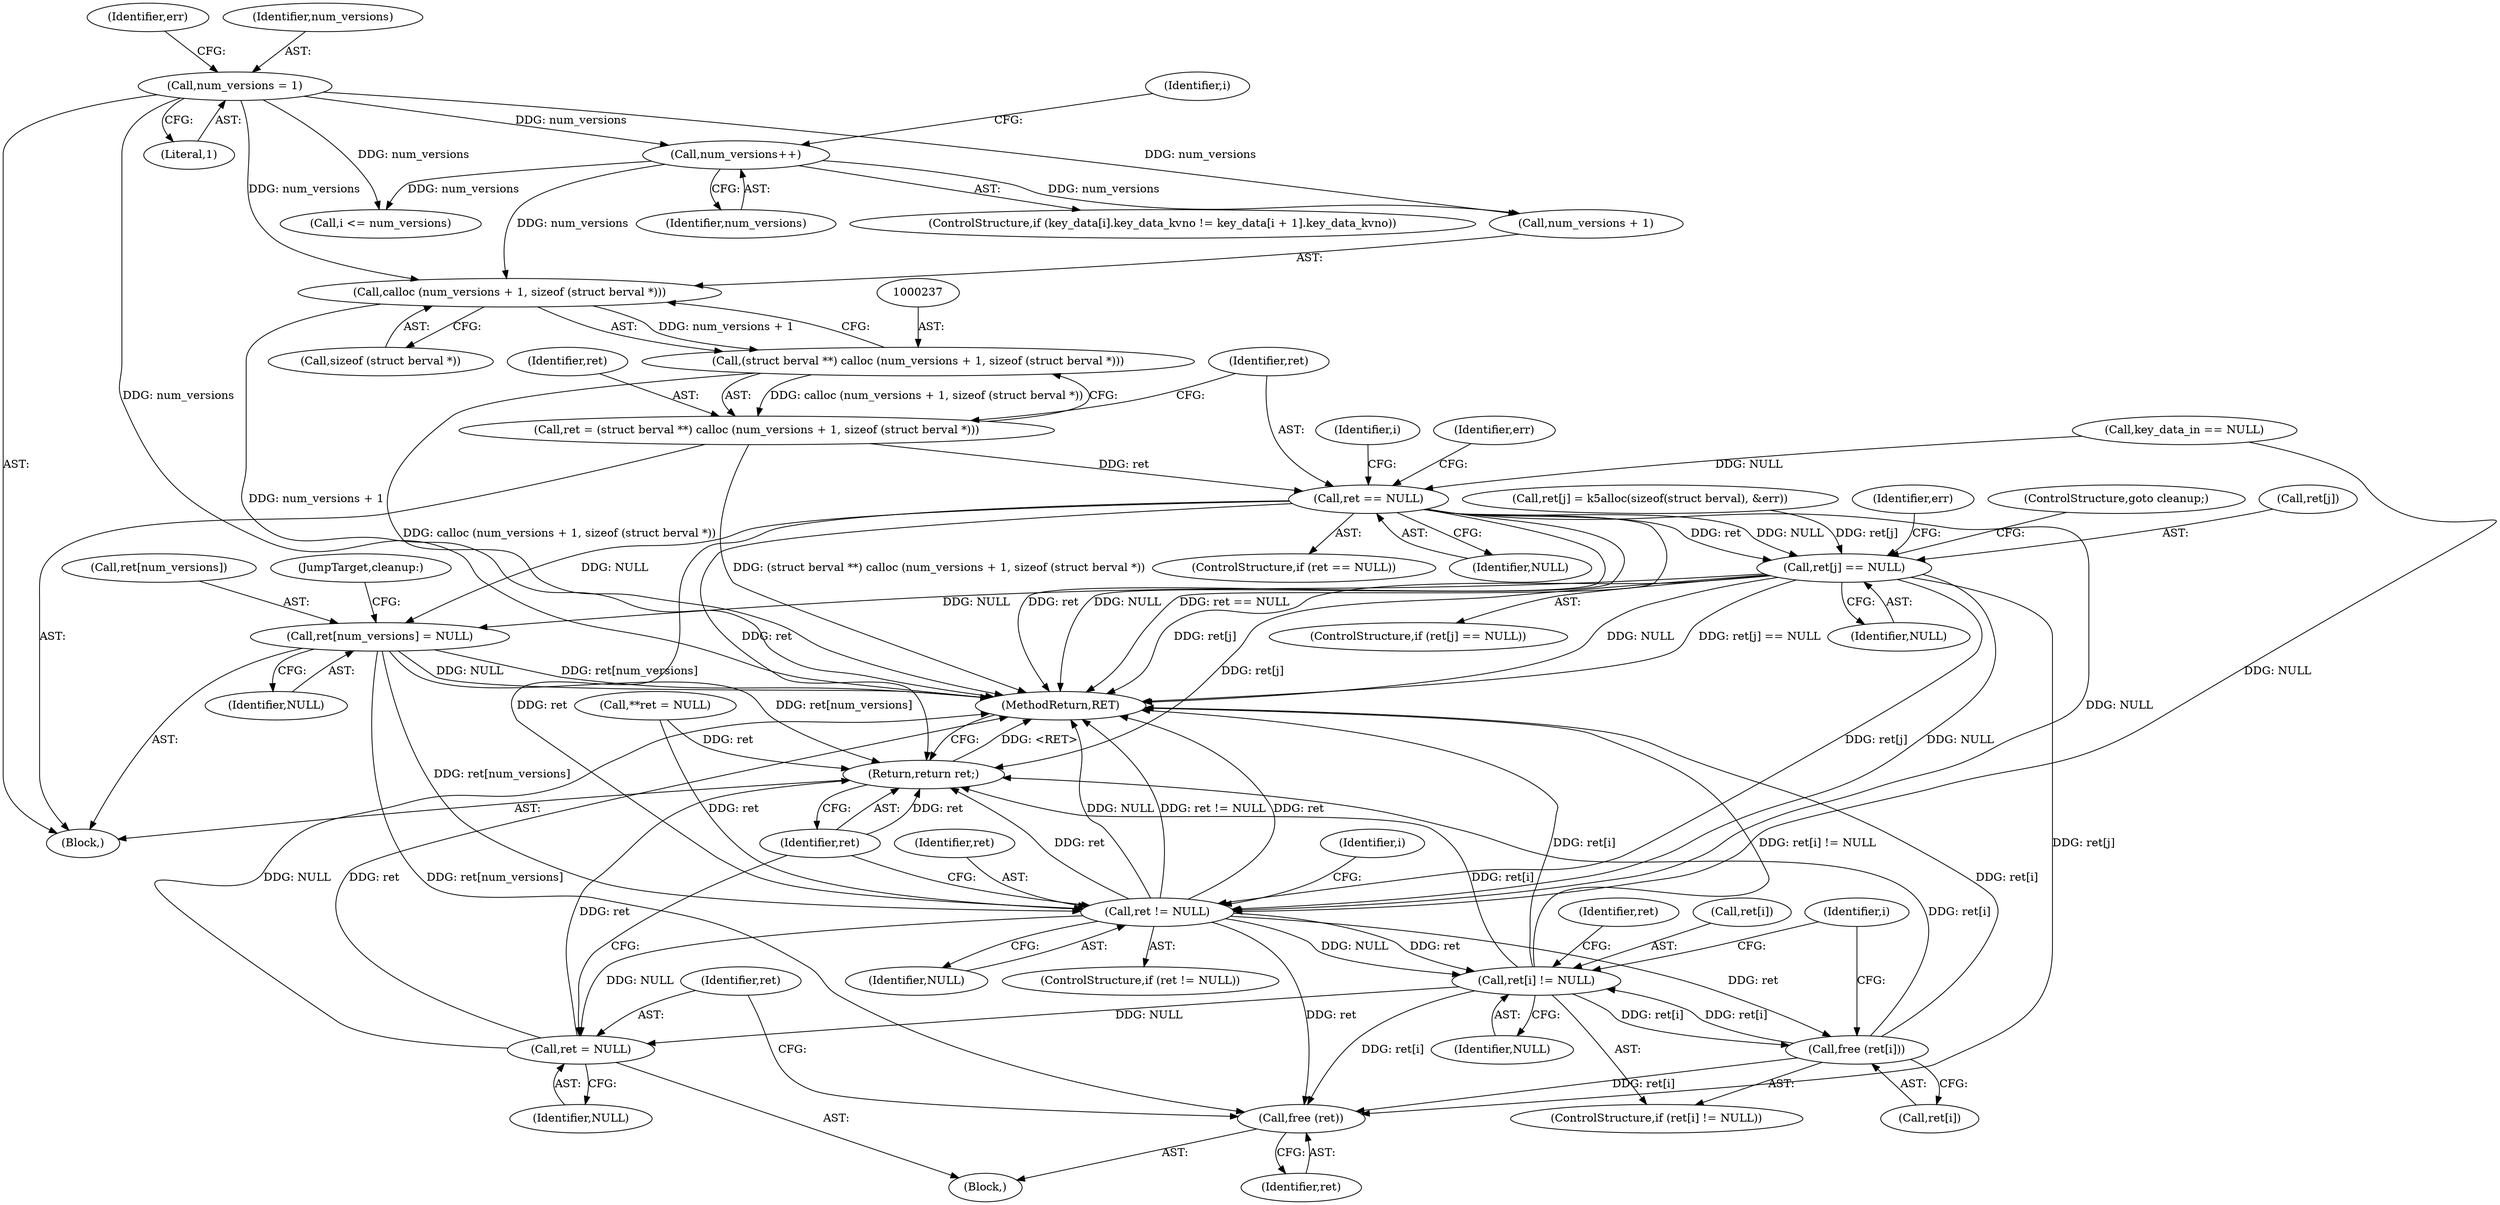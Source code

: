 digraph "0_krb5_dc7ed55c689d57de7f7408b34631bf06fec9dab1@API" {
"1000238" [label="(Call,calloc (num_versions + 1, sizeof (struct berval *)))"];
"1000232" [label="(Call,num_versions++)"];
"1000115" [label="(Call,num_versions = 1)"];
"1000236" [label="(Call,(struct berval **) calloc (num_versions + 1, sizeof (struct berval *)))"];
"1000234" [label="(Call,ret = (struct berval **) calloc (num_versions + 1, sizeof (struct berval *)))"];
"1000245" [label="(Call,ret == NULL)"];
"1000307" [label="(Call,ret[j] == NULL)"];
"1000366" [label="(Call,ret[num_versions] = NULL)"];
"1000380" [label="(Call,ret != NULL)"];
"1000394" [label="(Call,ret[i] != NULL)"];
"1000399" [label="(Call,free (ret[i]))"];
"1000403" [label="(Call,free (ret))"];
"1000408" [label="(Return,return ret;)"];
"1000405" [label="(Call,ret = NULL)"];
"1000404" [label="(Identifier,ret)"];
"1000246" [label="(Identifier,ret)"];
"1000244" [label="(ControlStructure,if (ret == NULL))"];
"1000381" [label="(Identifier,ret)"];
"1000117" [label="(Literal,1)"];
"1000142" [label="(Call,key_data_in == NULL)"];
"1000409" [label="(Identifier,ret)"];
"1000314" [label="(Identifier,err)"];
"1000110" [label="(Call,**ret = NULL)"];
"1000235" [label="(Identifier,ret)"];
"1000108" [label="(Block,)"];
"1000115" [label="(Call,num_versions = 1)"];
"1000242" [label="(Call,sizeof (struct berval *))"];
"1000123" [label="(Identifier,err)"];
"1000408" [label="(Return,return ret;)"];
"1000405" [label="(Call,ret = NULL)"];
"1000386" [label="(Identifier,i)"];
"1000312" [label="(ControlStructure,goto cleanup;)"];
"1000395" [label="(Call,ret[i])"];
"1000308" [label="(Call,ret[j])"];
"1000233" [label="(Identifier,num_versions)"];
"1000239" [label="(Call,num_versions + 1)"];
"1000311" [label="(Identifier,NULL)"];
"1000232" [label="(Call,num_versions++)"];
"1000370" [label="(Identifier,NULL)"];
"1000383" [label="(Block,)"];
"1000406" [label="(Identifier,ret)"];
"1000382" [label="(Identifier,NULL)"];
"1000297" [label="(Call,ret[j] = k5alloc(sizeof(struct berval), &err))"];
"1000394" [label="(Call,ret[i] != NULL)"];
"1000366" [label="(Call,ret[num_versions] = NULL)"];
"1000401" [label="(Identifier,ret)"];
"1000407" [label="(Identifier,NULL)"];
"1000371" [label="(JumpTarget,cleanup:)"];
"1000367" [label="(Call,ret[num_versions])"];
"1000238" [label="(Call,calloc (num_versions + 1, sizeof (struct berval *)))"];
"1000398" [label="(Identifier,NULL)"];
"1000116" [label="(Identifier,num_versions)"];
"1000306" [label="(ControlStructure,if (ret[j] == NULL))"];
"1000236" [label="(Call,(struct berval **) calloc (num_versions + 1, sizeof (struct berval *)))"];
"1000247" [label="(Identifier,NULL)"];
"1000217" [label="(Identifier,i)"];
"1000234" [label="(Call,ret = (struct berval **) calloc (num_versions + 1, sizeof (struct berval *)))"];
"1000307" [label="(Call,ret[j] == NULL)"];
"1000393" [label="(ControlStructure,if (ret[i] != NULL))"];
"1000392" [label="(Identifier,i)"];
"1000403" [label="(Call,free (ret))"];
"1000410" [label="(MethodReturn,RET)"];
"1000388" [label="(Call,i <= num_versions)"];
"1000256" [label="(Identifier,i)"];
"1000380" [label="(Call,ret != NULL)"];
"1000250" [label="(Identifier,err)"];
"1000245" [label="(Call,ret == NULL)"];
"1000218" [label="(ControlStructure,if (key_data[i].key_data_kvno != key_data[i + 1].key_data_kvno))"];
"1000379" [label="(ControlStructure,if (ret != NULL))"];
"1000399" [label="(Call,free (ret[i]))"];
"1000400" [label="(Call,ret[i])"];
"1000238" -> "1000236"  [label="AST: "];
"1000238" -> "1000242"  [label="CFG: "];
"1000239" -> "1000238"  [label="AST: "];
"1000242" -> "1000238"  [label="AST: "];
"1000236" -> "1000238"  [label="CFG: "];
"1000238" -> "1000410"  [label="DDG: num_versions + 1"];
"1000238" -> "1000236"  [label="DDG: num_versions + 1"];
"1000232" -> "1000238"  [label="DDG: num_versions"];
"1000115" -> "1000238"  [label="DDG: num_versions"];
"1000232" -> "1000218"  [label="AST: "];
"1000232" -> "1000233"  [label="CFG: "];
"1000233" -> "1000232"  [label="AST: "];
"1000217" -> "1000232"  [label="CFG: "];
"1000115" -> "1000232"  [label="DDG: num_versions"];
"1000232" -> "1000239"  [label="DDG: num_versions"];
"1000232" -> "1000388"  [label="DDG: num_versions"];
"1000115" -> "1000108"  [label="AST: "];
"1000115" -> "1000117"  [label="CFG: "];
"1000116" -> "1000115"  [label="AST: "];
"1000117" -> "1000115"  [label="AST: "];
"1000123" -> "1000115"  [label="CFG: "];
"1000115" -> "1000410"  [label="DDG: num_versions"];
"1000115" -> "1000239"  [label="DDG: num_versions"];
"1000115" -> "1000388"  [label="DDG: num_versions"];
"1000236" -> "1000234"  [label="AST: "];
"1000237" -> "1000236"  [label="AST: "];
"1000234" -> "1000236"  [label="CFG: "];
"1000236" -> "1000410"  [label="DDG: calloc (num_versions + 1, sizeof (struct berval *))"];
"1000236" -> "1000234"  [label="DDG: calloc (num_versions + 1, sizeof (struct berval *))"];
"1000234" -> "1000108"  [label="AST: "];
"1000235" -> "1000234"  [label="AST: "];
"1000246" -> "1000234"  [label="CFG: "];
"1000234" -> "1000410"  [label="DDG: (struct berval **) calloc (num_versions + 1, sizeof (struct berval *))"];
"1000234" -> "1000245"  [label="DDG: ret"];
"1000245" -> "1000244"  [label="AST: "];
"1000245" -> "1000247"  [label="CFG: "];
"1000246" -> "1000245"  [label="AST: "];
"1000247" -> "1000245"  [label="AST: "];
"1000250" -> "1000245"  [label="CFG: "];
"1000256" -> "1000245"  [label="CFG: "];
"1000245" -> "1000410"  [label="DDG: ret == NULL"];
"1000245" -> "1000410"  [label="DDG: ret"];
"1000245" -> "1000410"  [label="DDG: NULL"];
"1000142" -> "1000245"  [label="DDG: NULL"];
"1000245" -> "1000307"  [label="DDG: ret"];
"1000245" -> "1000307"  [label="DDG: NULL"];
"1000245" -> "1000366"  [label="DDG: NULL"];
"1000245" -> "1000380"  [label="DDG: ret"];
"1000245" -> "1000380"  [label="DDG: NULL"];
"1000245" -> "1000408"  [label="DDG: ret"];
"1000307" -> "1000306"  [label="AST: "];
"1000307" -> "1000311"  [label="CFG: "];
"1000308" -> "1000307"  [label="AST: "];
"1000311" -> "1000307"  [label="AST: "];
"1000312" -> "1000307"  [label="CFG: "];
"1000314" -> "1000307"  [label="CFG: "];
"1000307" -> "1000410"  [label="DDG: NULL"];
"1000307" -> "1000410"  [label="DDG: ret[j] == NULL"];
"1000307" -> "1000410"  [label="DDG: ret[j]"];
"1000297" -> "1000307"  [label="DDG: ret[j]"];
"1000307" -> "1000366"  [label="DDG: NULL"];
"1000307" -> "1000380"  [label="DDG: ret[j]"];
"1000307" -> "1000380"  [label="DDG: NULL"];
"1000307" -> "1000403"  [label="DDG: ret[j]"];
"1000307" -> "1000408"  [label="DDG: ret[j]"];
"1000366" -> "1000108"  [label="AST: "];
"1000366" -> "1000370"  [label="CFG: "];
"1000367" -> "1000366"  [label="AST: "];
"1000370" -> "1000366"  [label="AST: "];
"1000371" -> "1000366"  [label="CFG: "];
"1000366" -> "1000410"  [label="DDG: NULL"];
"1000366" -> "1000410"  [label="DDG: ret[num_versions]"];
"1000366" -> "1000380"  [label="DDG: ret[num_versions]"];
"1000366" -> "1000403"  [label="DDG: ret[num_versions]"];
"1000366" -> "1000408"  [label="DDG: ret[num_versions]"];
"1000380" -> "1000379"  [label="AST: "];
"1000380" -> "1000382"  [label="CFG: "];
"1000381" -> "1000380"  [label="AST: "];
"1000382" -> "1000380"  [label="AST: "];
"1000386" -> "1000380"  [label="CFG: "];
"1000409" -> "1000380"  [label="CFG: "];
"1000380" -> "1000410"  [label="DDG: ret != NULL"];
"1000380" -> "1000410"  [label="DDG: NULL"];
"1000380" -> "1000410"  [label="DDG: ret"];
"1000110" -> "1000380"  [label="DDG: ret"];
"1000142" -> "1000380"  [label="DDG: NULL"];
"1000380" -> "1000394"  [label="DDG: ret"];
"1000380" -> "1000394"  [label="DDG: NULL"];
"1000380" -> "1000399"  [label="DDG: ret"];
"1000380" -> "1000403"  [label="DDG: ret"];
"1000380" -> "1000405"  [label="DDG: NULL"];
"1000380" -> "1000408"  [label="DDG: ret"];
"1000394" -> "1000393"  [label="AST: "];
"1000394" -> "1000398"  [label="CFG: "];
"1000395" -> "1000394"  [label="AST: "];
"1000398" -> "1000394"  [label="AST: "];
"1000401" -> "1000394"  [label="CFG: "];
"1000392" -> "1000394"  [label="CFG: "];
"1000394" -> "1000410"  [label="DDG: ret[i] != NULL"];
"1000394" -> "1000410"  [label="DDG: ret[i]"];
"1000399" -> "1000394"  [label="DDG: ret[i]"];
"1000394" -> "1000399"  [label="DDG: ret[i]"];
"1000394" -> "1000403"  [label="DDG: ret[i]"];
"1000394" -> "1000405"  [label="DDG: NULL"];
"1000394" -> "1000408"  [label="DDG: ret[i]"];
"1000399" -> "1000393"  [label="AST: "];
"1000399" -> "1000400"  [label="CFG: "];
"1000400" -> "1000399"  [label="AST: "];
"1000392" -> "1000399"  [label="CFG: "];
"1000399" -> "1000410"  [label="DDG: ret[i]"];
"1000399" -> "1000403"  [label="DDG: ret[i]"];
"1000399" -> "1000408"  [label="DDG: ret[i]"];
"1000403" -> "1000383"  [label="AST: "];
"1000403" -> "1000404"  [label="CFG: "];
"1000404" -> "1000403"  [label="AST: "];
"1000406" -> "1000403"  [label="CFG: "];
"1000408" -> "1000108"  [label="AST: "];
"1000408" -> "1000409"  [label="CFG: "];
"1000409" -> "1000408"  [label="AST: "];
"1000410" -> "1000408"  [label="CFG: "];
"1000408" -> "1000410"  [label="DDG: <RET>"];
"1000409" -> "1000408"  [label="DDG: ret"];
"1000405" -> "1000408"  [label="DDG: ret"];
"1000110" -> "1000408"  [label="DDG: ret"];
"1000405" -> "1000383"  [label="AST: "];
"1000405" -> "1000407"  [label="CFG: "];
"1000406" -> "1000405"  [label="AST: "];
"1000407" -> "1000405"  [label="AST: "];
"1000409" -> "1000405"  [label="CFG: "];
"1000405" -> "1000410"  [label="DDG: NULL"];
"1000405" -> "1000410"  [label="DDG: ret"];
}
